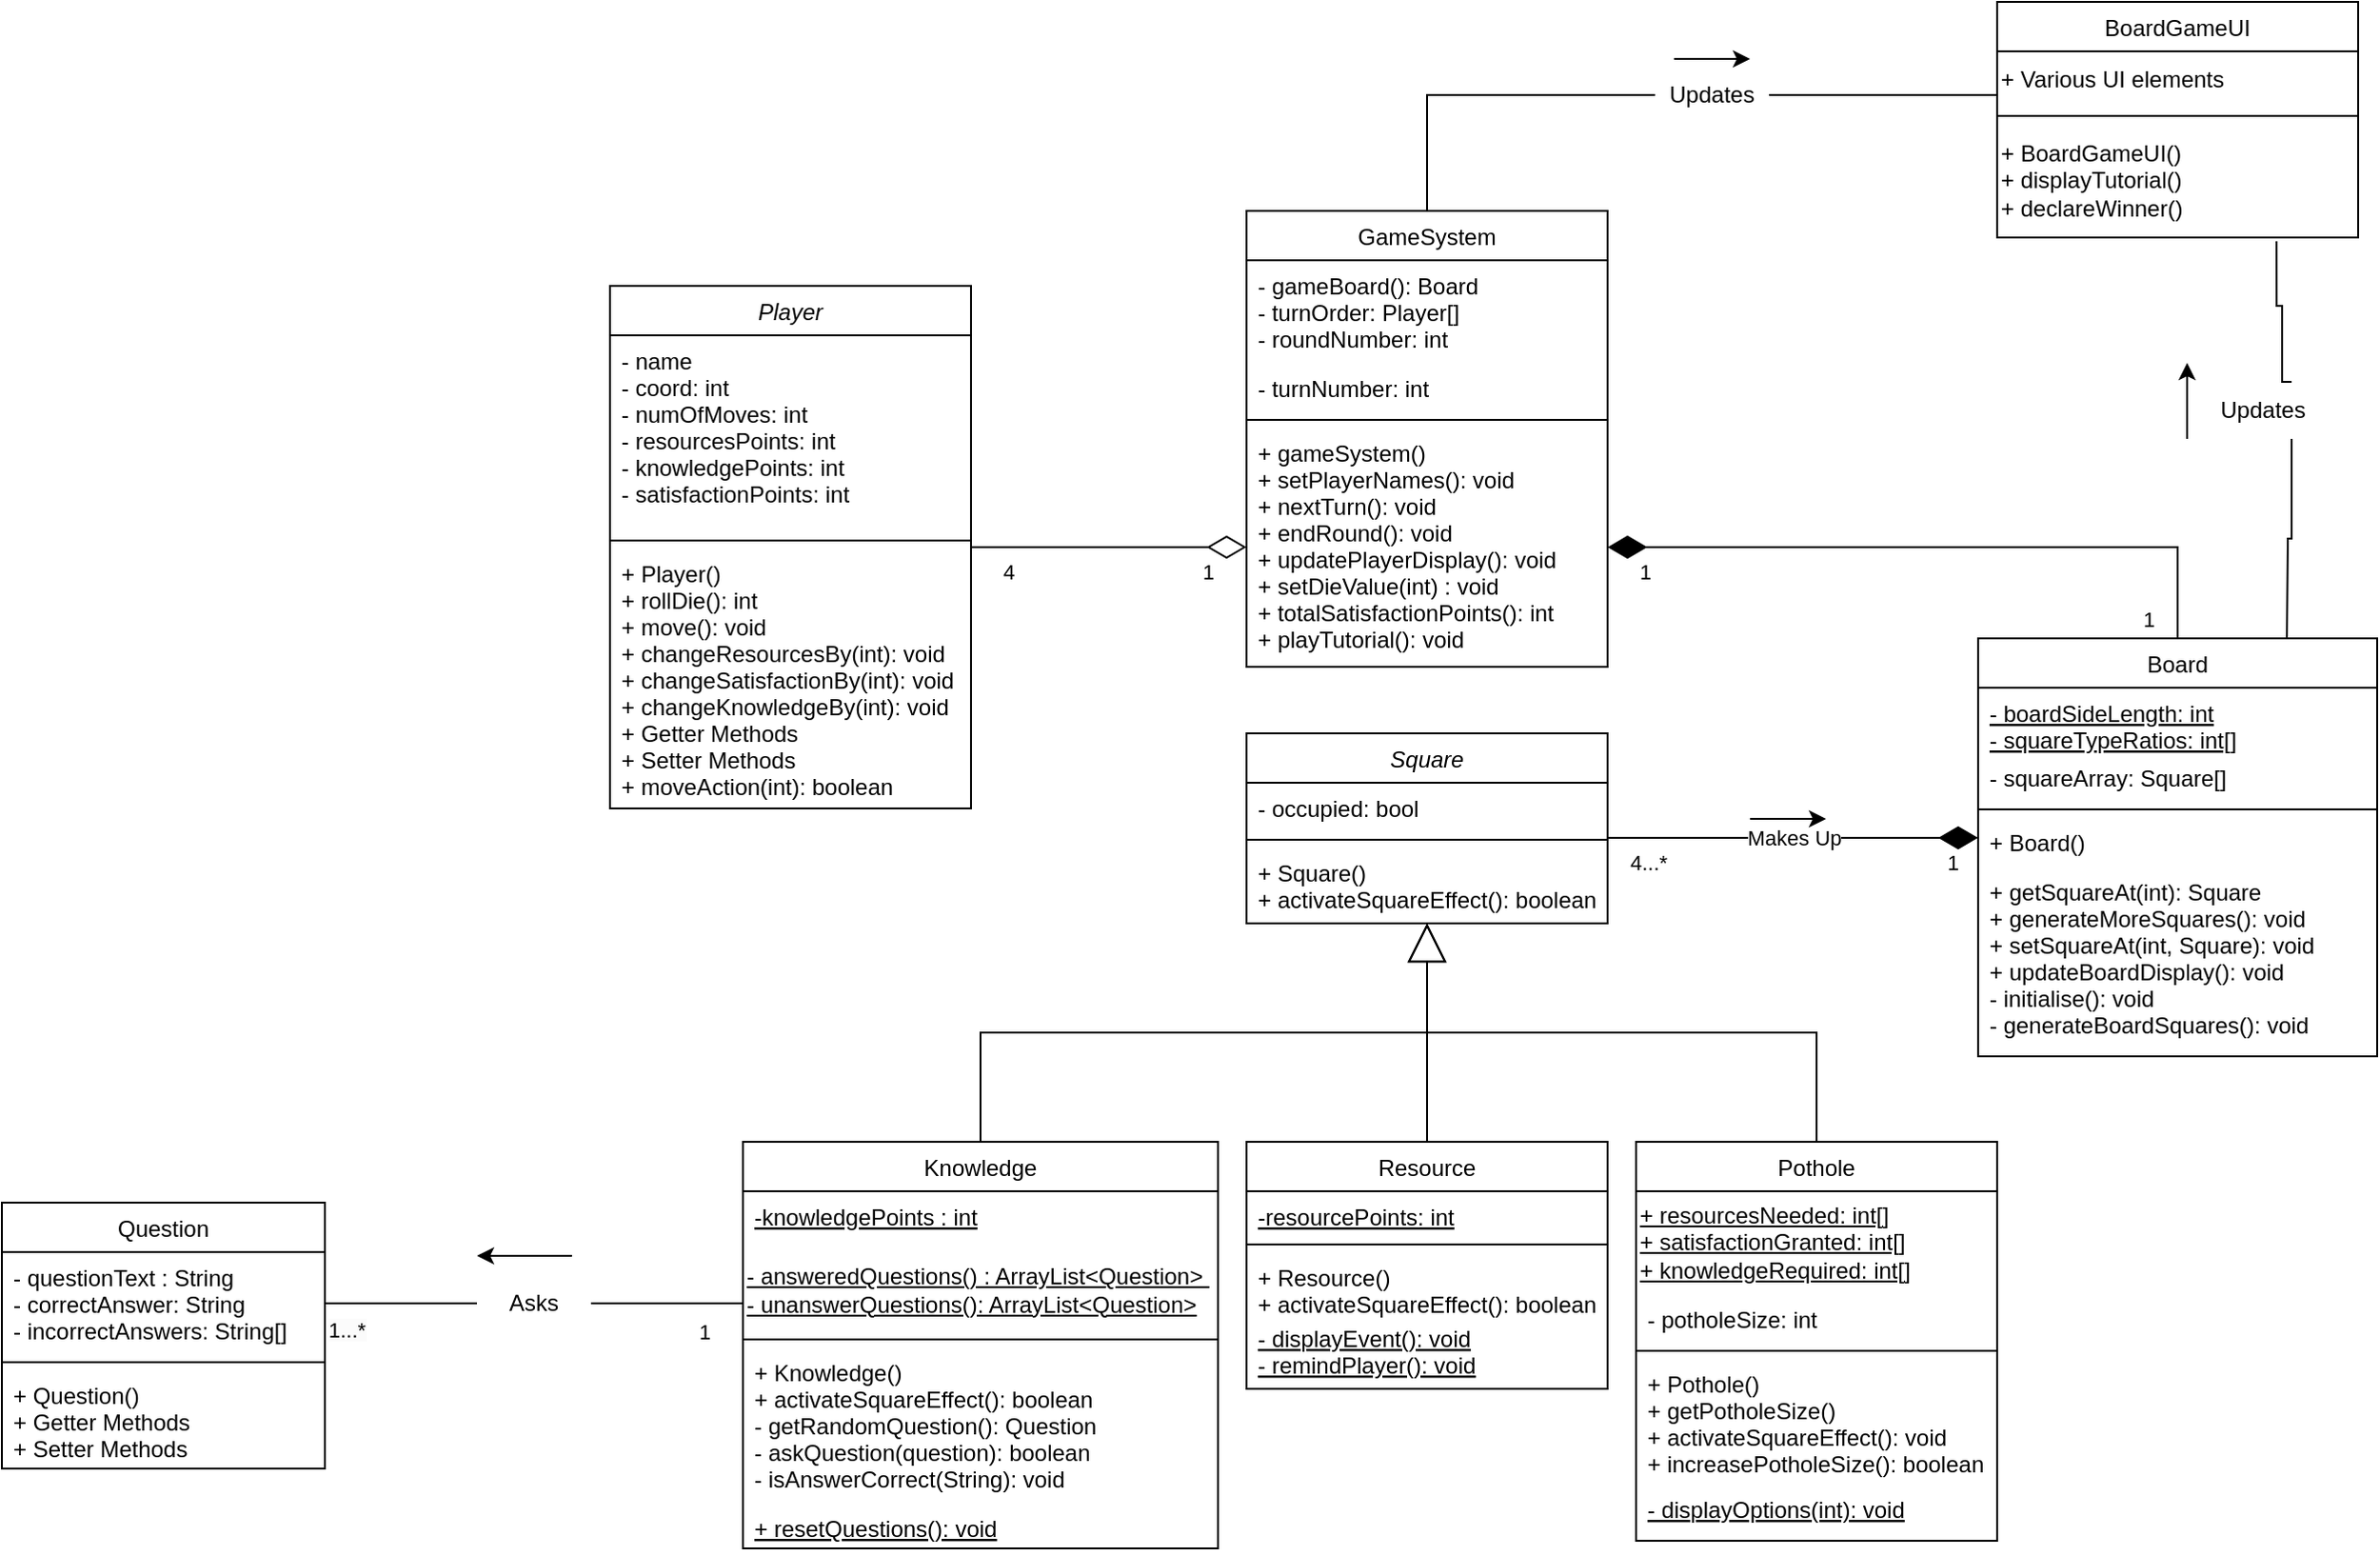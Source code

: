<mxfile version="24.9.0">
  <diagram id="C5RBs43oDa-KdzZeNtuy" name="Page-1">
    <mxGraphModel dx="3100" dy="2325" grid="1" gridSize="10" guides="1" tooltips="1" connect="1" arrows="1" fold="1" page="1" pageScale="1" pageWidth="827" pageHeight="1169" math="0" shadow="0">
      <root>
        <mxCell id="WIyWlLk6GJQsqaUBKTNV-0" />
        <mxCell id="WIyWlLk6GJQsqaUBKTNV-1" parent="WIyWlLk6GJQsqaUBKTNV-0" />
        <mxCell id="zkfFHV4jXpPFQw0GAbJ--0" value="Square" style="swimlane;fontStyle=2;align=center;verticalAlign=top;childLayout=stackLayout;horizontal=1;startSize=26;horizontalStack=0;resizeParent=1;resizeLast=0;collapsible=1;marginBottom=0;rounded=0;shadow=0;strokeWidth=1;" parent="WIyWlLk6GJQsqaUBKTNV-1" vertex="1">
          <mxGeometry x="215" y="145" width="190" height="100" as="geometry">
            <mxRectangle x="230" y="140" width="160" height="26" as="alternateBounds" />
          </mxGeometry>
        </mxCell>
        <mxCell id="zkfFHV4jXpPFQw0GAbJ--1" value="- occupied: bool" style="text;align=left;verticalAlign=top;spacingLeft=4;spacingRight=4;overflow=hidden;rotatable=0;points=[[0,0.5],[1,0.5]];portConstraint=eastwest;" parent="zkfFHV4jXpPFQw0GAbJ--0" vertex="1">
          <mxGeometry y="26" width="190" height="26" as="geometry" />
        </mxCell>
        <mxCell id="zkfFHV4jXpPFQw0GAbJ--4" value="" style="line;html=1;strokeWidth=1;align=left;verticalAlign=middle;spacingTop=-1;spacingLeft=3;spacingRight=3;rotatable=0;labelPosition=right;points=[];portConstraint=eastwest;" parent="zkfFHV4jXpPFQw0GAbJ--0" vertex="1">
          <mxGeometry y="52" width="190" height="8" as="geometry" />
        </mxCell>
        <mxCell id="zkfFHV4jXpPFQw0GAbJ--5" value="+ Square()&#xa;+ activateSquareEffect(): boolean" style="text;align=left;verticalAlign=top;spacingLeft=4;spacingRight=4;overflow=hidden;rotatable=0;points=[[0,0.5],[1,0.5]];portConstraint=eastwest;" parent="zkfFHV4jXpPFQw0GAbJ--0" vertex="1">
          <mxGeometry y="60" width="190" height="40" as="geometry" />
        </mxCell>
        <mxCell id="zkfFHV4jXpPFQw0GAbJ--6" value="Knowledge" style="swimlane;fontStyle=0;align=center;verticalAlign=top;childLayout=stackLayout;horizontal=1;startSize=26;horizontalStack=0;resizeParent=1;resizeLast=0;collapsible=1;marginBottom=0;rounded=0;shadow=0;strokeWidth=1;" parent="WIyWlLk6GJQsqaUBKTNV-1" vertex="1">
          <mxGeometry x="-50" y="360" width="250" height="214" as="geometry">
            <mxRectangle x="130" y="380" width="160" height="26" as="alternateBounds" />
          </mxGeometry>
        </mxCell>
        <mxCell id="zkfFHV4jXpPFQw0GAbJ--8" value="-knowledgePoints : int&#xa;" style="text;align=left;verticalAlign=top;spacingLeft=4;spacingRight=4;overflow=hidden;rotatable=0;points=[[0,0.5],[1,0.5]];portConstraint=eastwest;rounded=0;shadow=0;html=0;fontStyle=4" parent="zkfFHV4jXpPFQw0GAbJ--6" vertex="1">
          <mxGeometry y="26" width="250" height="30" as="geometry" />
        </mxCell>
        <mxCell id="tvutdW0yKNzAz1rQVRtP-0" value="&lt;u&gt;- answeredQuestions() : ArrayList&amp;lt;Question&amp;gt;&amp;nbsp;&lt;/u&gt;&lt;div&gt;&lt;u&gt;- unanswerQuestions(): ArrayList&amp;lt;Question&amp;gt;&lt;/u&gt;&lt;/div&gt;" style="text;html=1;align=left;verticalAlign=middle;whiteSpace=wrap;rounded=0;" parent="zkfFHV4jXpPFQw0GAbJ--6" vertex="1">
          <mxGeometry y="56" width="250" height="44" as="geometry" />
        </mxCell>
        <mxCell id="zkfFHV4jXpPFQw0GAbJ--9" value="" style="line;html=1;strokeWidth=1;align=left;verticalAlign=middle;spacingTop=-1;spacingLeft=3;spacingRight=3;rotatable=0;labelPosition=right;points=[];portConstraint=eastwest;" parent="zkfFHV4jXpPFQw0GAbJ--6" vertex="1">
          <mxGeometry y="100" width="250" height="8" as="geometry" />
        </mxCell>
        <mxCell id="zkfFHV4jXpPFQw0GAbJ--11" value="+ Knowledge()&#xa;+ activateSquareEffect(): boolean&#xa;- getRandomQuestion(): Question&#xa;- askQuestion(question): boolean&#xa;- isAnswerCorrect(String): void" style="text;align=left;verticalAlign=top;spacingLeft=4;spacingRight=4;overflow=hidden;rotatable=0;points=[[0,0.5],[1,0.5]];portConstraint=eastwest;fontStyle=0" parent="zkfFHV4jXpPFQw0GAbJ--6" vertex="1">
          <mxGeometry y="108" width="250" height="82" as="geometry" />
        </mxCell>
        <mxCell id="n6jKxMqCCG3yjD-b-ZIc-4" value="+ resetQuestions(): void" style="text;align=left;verticalAlign=top;spacingLeft=4;spacingRight=4;overflow=hidden;rotatable=0;points=[[0,0.5],[1,0.5]];portConstraint=eastwest;rounded=0;shadow=0;html=0;fontStyle=4" parent="zkfFHV4jXpPFQw0GAbJ--6" vertex="1">
          <mxGeometry y="190" width="250" height="24" as="geometry" />
        </mxCell>
        <mxCell id="zkfFHV4jXpPFQw0GAbJ--12" value="" style="endArrow=block;endSize=18;endFill=0;shadow=0;strokeWidth=1;rounded=0;curved=0;edgeStyle=elbowEdgeStyle;elbow=vertical;startSize=18;" parent="WIyWlLk6GJQsqaUBKTNV-1" source="zkfFHV4jXpPFQw0GAbJ--6" target="zkfFHV4jXpPFQw0GAbJ--0" edge="1">
          <mxGeometry width="160" relative="1" as="geometry">
            <mxPoint x="200" y="203" as="sourcePoint" />
            <mxPoint x="200" y="203" as="targetPoint" />
          </mxGeometry>
        </mxCell>
        <mxCell id="zkfFHV4jXpPFQw0GAbJ--13" value="Pothole" style="swimlane;fontStyle=0;align=center;verticalAlign=top;childLayout=stackLayout;horizontal=1;startSize=26;horizontalStack=0;resizeParent=1;resizeLast=0;collapsible=1;marginBottom=0;rounded=0;shadow=0;strokeWidth=1;" parent="WIyWlLk6GJQsqaUBKTNV-1" vertex="1">
          <mxGeometry x="420" y="360" width="190" height="210" as="geometry">
            <mxRectangle x="340" y="380" width="170" height="26" as="alternateBounds" />
          </mxGeometry>
        </mxCell>
        <mxCell id="bCXJ4Mm03UaGC8wNrFyx-11" value="&lt;u&gt;+ resourcesNeeded: int[]&lt;/u&gt;&lt;div&gt;&lt;u&gt;+ satisfactionGranted: int[]&lt;/u&gt;&lt;/div&gt;&lt;div&gt;&lt;u&gt;+ knowledgeRequired: int[]&lt;/u&gt;&lt;/div&gt;" style="text;html=1;align=left;verticalAlign=middle;whiteSpace=wrap;rounded=0;" parent="zkfFHV4jXpPFQw0GAbJ--13" vertex="1">
          <mxGeometry y="26" width="190" height="54" as="geometry" />
        </mxCell>
        <mxCell id="zkfFHV4jXpPFQw0GAbJ--14" value="- potholeSize: int" style="text;align=left;verticalAlign=top;spacingLeft=4;spacingRight=4;overflow=hidden;rotatable=0;points=[[0,0.5],[1,0.5]];portConstraint=eastwest;" parent="zkfFHV4jXpPFQw0GAbJ--13" vertex="1">
          <mxGeometry y="80" width="190" height="26" as="geometry" />
        </mxCell>
        <mxCell id="zkfFHV4jXpPFQw0GAbJ--15" value="" style="line;html=1;strokeWidth=1;align=left;verticalAlign=middle;spacingTop=-1;spacingLeft=3;spacingRight=3;rotatable=0;labelPosition=right;points=[];portConstraint=eastwest;" parent="zkfFHV4jXpPFQw0GAbJ--13" vertex="1">
          <mxGeometry y="106" width="190" height="8" as="geometry" />
        </mxCell>
        <mxCell id="RARG5RGRjb6oG-_tyjwV-2" value="+ Pothole()&#xa;+ getPotholeSize()&#xa;+ activateSquareEffect(): void&#xa;+ increasePotholeSize(): boolean" style="text;align=left;verticalAlign=top;spacingLeft=4;spacingRight=4;overflow=hidden;rotatable=0;points=[[0,0.5],[1,0.5]];portConstraint=eastwest;" parent="zkfFHV4jXpPFQw0GAbJ--13" vertex="1">
          <mxGeometry y="114" width="190" height="66" as="geometry" />
        </mxCell>
        <mxCell id="1" value="- displayOptions(int): void" style="text;align=left;verticalAlign=top;spacingLeft=4;spacingRight=4;overflow=hidden;rotatable=0;points=[[0,0.5],[1,0.5]];portConstraint=eastwest;fontStyle=4" parent="zkfFHV4jXpPFQw0GAbJ--13" vertex="1">
          <mxGeometry y="180" width="190" height="30" as="geometry" />
        </mxCell>
        <mxCell id="zkfFHV4jXpPFQw0GAbJ--16" value="" style="endArrow=block;endSize=18;endFill=0;shadow=0;strokeWidth=1;rounded=0;curved=0;edgeStyle=elbowEdgeStyle;elbow=vertical;startSize=18;" parent="WIyWlLk6GJQsqaUBKTNV-1" source="zkfFHV4jXpPFQw0GAbJ--13" target="zkfFHV4jXpPFQw0GAbJ--0" edge="1">
          <mxGeometry width="160" relative="1" as="geometry">
            <mxPoint x="210" y="373" as="sourcePoint" />
            <mxPoint x="310" y="271" as="targetPoint" />
          </mxGeometry>
        </mxCell>
        <mxCell id="zkfFHV4jXpPFQw0GAbJ--17" value="Board" style="swimlane;fontStyle=0;align=center;verticalAlign=top;childLayout=stackLayout;horizontal=1;startSize=26;horizontalStack=0;resizeParent=1;resizeLast=0;collapsible=1;marginBottom=0;rounded=0;shadow=0;strokeWidth=1;" parent="WIyWlLk6GJQsqaUBKTNV-1" vertex="1">
          <mxGeometry x="600" y="95" width="210" height="220" as="geometry">
            <mxRectangle x="550" y="140" width="160" height="26" as="alternateBounds" />
          </mxGeometry>
        </mxCell>
        <mxCell id="zkfFHV4jXpPFQw0GAbJ--18" value="- boardSideLength: int&#xa;- squareTypeRatios: int[]" style="text;align=left;verticalAlign=top;spacingLeft=4;spacingRight=4;overflow=hidden;rotatable=0;points=[[0,0.5],[1,0.5]];portConstraint=eastwest;fontStyle=4" parent="zkfFHV4jXpPFQw0GAbJ--17" vertex="1">
          <mxGeometry y="26" width="210" height="34" as="geometry" />
        </mxCell>
        <mxCell id="zkfFHV4jXpPFQw0GAbJ--19" value="- squareArray: Square[]" style="text;align=left;verticalAlign=top;spacingLeft=4;spacingRight=4;overflow=hidden;rotatable=0;points=[[0,0.5],[1,0.5]];portConstraint=eastwest;rounded=0;shadow=0;html=0;" parent="zkfFHV4jXpPFQw0GAbJ--17" vertex="1">
          <mxGeometry y="60" width="210" height="26" as="geometry" />
        </mxCell>
        <mxCell id="zkfFHV4jXpPFQw0GAbJ--23" value="" style="line;html=1;strokeWidth=1;align=left;verticalAlign=middle;spacingTop=-1;spacingLeft=3;spacingRight=3;rotatable=0;labelPosition=right;points=[];portConstraint=eastwest;" parent="zkfFHV4jXpPFQw0GAbJ--17" vertex="1">
          <mxGeometry y="86" width="210" height="8" as="geometry" />
        </mxCell>
        <mxCell id="zkfFHV4jXpPFQw0GAbJ--24" value="+ Board()" style="text;align=left;verticalAlign=top;spacingLeft=4;spacingRight=4;overflow=hidden;rotatable=0;points=[[0,0.5],[1,0.5]];portConstraint=eastwest;" parent="zkfFHV4jXpPFQw0GAbJ--17" vertex="1">
          <mxGeometry y="94" width="210" height="26" as="geometry" />
        </mxCell>
        <mxCell id="zkfFHV4jXpPFQw0GAbJ--25" value="+ getSquareAt(int): Square&#xa;+ generateMoreSquares(): void&#xa;+ setSquareAt(int, Square): void&#xa;+ updateBoardDisplay(): void&#xa;- initialise(): void&#xa;- generateBoardSquares(): void&#xa;" style="text;align=left;verticalAlign=top;spacingLeft=4;spacingRight=4;overflow=hidden;rotatable=0;points=[[0,0.5],[1,0.5]];portConstraint=eastwest;" parent="zkfFHV4jXpPFQw0GAbJ--17" vertex="1">
          <mxGeometry y="120" width="210" height="100" as="geometry" />
        </mxCell>
        <mxCell id="RARG5RGRjb6oG-_tyjwV-3" value="Resource" style="swimlane;fontStyle=0;align=center;verticalAlign=top;childLayout=stackLayout;horizontal=1;startSize=26;horizontalStack=0;resizeParent=1;resizeLast=0;collapsible=1;marginBottom=0;rounded=0;shadow=0;strokeWidth=1;" parent="WIyWlLk6GJQsqaUBKTNV-1" vertex="1">
          <mxGeometry x="215" y="360" width="190" height="130" as="geometry">
            <mxRectangle x="130" y="380" width="160" height="26" as="alternateBounds" />
          </mxGeometry>
        </mxCell>
        <mxCell id="RARG5RGRjb6oG-_tyjwV-4" value="-resourcePoints: int" style="text;align=left;verticalAlign=top;spacingLeft=4;spacingRight=4;overflow=hidden;rotatable=0;points=[[0,0.5],[1,0.5]];portConstraint=eastwest;rounded=0;shadow=0;html=0;fontStyle=4" parent="RARG5RGRjb6oG-_tyjwV-3" vertex="1">
          <mxGeometry y="26" width="190" height="24" as="geometry" />
        </mxCell>
        <mxCell id="RARG5RGRjb6oG-_tyjwV-5" value="" style="line;html=1;strokeWidth=1;align=left;verticalAlign=middle;spacingTop=-1;spacingLeft=3;spacingRight=3;rotatable=0;labelPosition=right;points=[];portConstraint=eastwest;" parent="RARG5RGRjb6oG-_tyjwV-3" vertex="1">
          <mxGeometry y="50" width="190" height="8" as="geometry" />
        </mxCell>
        <mxCell id="RARG5RGRjb6oG-_tyjwV-6" value="+ Resource()&#xa;+ activateSquareEffect(): boolean" style="text;align=left;verticalAlign=top;spacingLeft=4;spacingRight=4;overflow=hidden;rotatable=0;points=[[0,0.5],[1,0.5]];portConstraint=eastwest;fontStyle=0" parent="RARG5RGRjb6oG-_tyjwV-3" vertex="1">
          <mxGeometry y="58" width="190" height="32" as="geometry" />
        </mxCell>
        <mxCell id="0" value="- displayEvent(): void&#xa;- remindPlayer(): void" style="text;align=left;verticalAlign=top;spacingLeft=4;spacingRight=4;overflow=hidden;rotatable=0;points=[[0,0.5],[1,0.5]];portConstraint=eastwest;fontStyle=4" parent="RARG5RGRjb6oG-_tyjwV-3" vertex="1">
          <mxGeometry y="90" width="190" height="40" as="geometry" />
        </mxCell>
        <mxCell id="RARG5RGRjb6oG-_tyjwV-7" value="" style="endArrow=none;html=1;rounded=0;exitX=0.5;exitY=0;exitDx=0;exitDy=0;" parent="WIyWlLk6GJQsqaUBKTNV-1" source="RARG5RGRjb6oG-_tyjwV-3" edge="1">
          <mxGeometry width="50" height="50" relative="1" as="geometry">
            <mxPoint x="350" y="260" as="sourcePoint" />
            <mxPoint x="310" y="300" as="targetPoint" />
          </mxGeometry>
        </mxCell>
        <mxCell id="RARG5RGRjb6oG-_tyjwV-11" value="Makes Up" style="endArrow=diamondThin;html=1;endSize=18;startArrow=none;startSize=18;startFill=0;edgeStyle=orthogonalEdgeStyle;rounded=0;endFill=1;" parent="WIyWlLk6GJQsqaUBKTNV-1" source="zkfFHV4jXpPFQw0GAbJ--0" target="zkfFHV4jXpPFQw0GAbJ--17" edge="1">
          <mxGeometry relative="1" as="geometry">
            <mxPoint x="410" y="240" as="sourcePoint" />
            <mxPoint x="570" y="240" as="targetPoint" />
            <mxPoint as="offset" />
            <Array as="points">
              <mxPoint x="450" y="200" />
              <mxPoint x="450" y="200" />
            </Array>
          </mxGeometry>
        </mxCell>
        <mxCell id="RARG5RGRjb6oG-_tyjwV-12" value="4...*" style="edgeLabel;resizable=0;html=1;align=left;verticalAlign=top;" parent="RARG5RGRjb6oG-_tyjwV-11" connectable="0" vertex="1">
          <mxGeometry x="-1" relative="1" as="geometry">
            <mxPoint x="10" as="offset" />
          </mxGeometry>
        </mxCell>
        <mxCell id="RARG5RGRjb6oG-_tyjwV-13" value="1" style="edgeLabel;resizable=0;html=1;align=right;verticalAlign=top;" parent="RARG5RGRjb6oG-_tyjwV-11" connectable="0" vertex="1">
          <mxGeometry x="1" relative="1" as="geometry">
            <mxPoint x="-10" as="offset" />
          </mxGeometry>
        </mxCell>
        <mxCell id="RARG5RGRjb6oG-_tyjwV-14" value="" style="endArrow=classic;html=1;rounded=0;" parent="WIyWlLk6GJQsqaUBKTNV-1" edge="1">
          <mxGeometry width="50" height="50" relative="1" as="geometry">
            <mxPoint x="480" y="190" as="sourcePoint" />
            <mxPoint x="520" y="190" as="targetPoint" />
          </mxGeometry>
        </mxCell>
        <mxCell id="RARG5RGRjb6oG-_tyjwV-17" value="Player" style="swimlane;fontStyle=2;align=center;verticalAlign=top;childLayout=stackLayout;horizontal=1;startSize=26;horizontalStack=0;resizeParent=1;resizeLast=0;collapsible=1;marginBottom=0;rounded=0;shadow=0;strokeWidth=1;" parent="WIyWlLk6GJQsqaUBKTNV-1" vertex="1">
          <mxGeometry x="-120" y="-90.5" width="190" height="275" as="geometry">
            <mxRectangle x="230" y="140" width="160" height="26" as="alternateBounds" />
          </mxGeometry>
        </mxCell>
        <mxCell id="RARG5RGRjb6oG-_tyjwV-18" value="- name&#xa;- coord: int&#xa;- numOfMoves: int&#xa;- resourcesPoints: int&#xa;- knowledgePoints: int&#xa;- satisfactionPoints: int&#xa;" style="text;align=left;verticalAlign=top;spacingLeft=4;spacingRight=4;overflow=hidden;rotatable=0;points=[[0,0.5],[1,0.5]];portConstraint=eastwest;" parent="RARG5RGRjb6oG-_tyjwV-17" vertex="1">
          <mxGeometry y="26" width="190" height="104" as="geometry" />
        </mxCell>
        <mxCell id="RARG5RGRjb6oG-_tyjwV-19" value="" style="line;html=1;strokeWidth=1;align=left;verticalAlign=middle;spacingTop=-1;spacingLeft=3;spacingRight=3;rotatable=0;labelPosition=right;points=[];portConstraint=eastwest;" parent="RARG5RGRjb6oG-_tyjwV-17" vertex="1">
          <mxGeometry y="130" width="190" height="8" as="geometry" />
        </mxCell>
        <mxCell id="RARG5RGRjb6oG-_tyjwV-20" value="+ Player()&#xa;+ rollDie(): int&#xa;+ move(): void&#xa;+ changeResourcesBy(int): void&#xa;+ changeSatisfactionBy(int): void&#xa;+ changeKnowledgeBy(int): void&#xa;+ Getter Methods&#xa;+ Setter Methods&#xa;+ moveAction(int): boolean&#xa; " style="text;align=left;verticalAlign=top;spacingLeft=4;spacingRight=4;overflow=hidden;rotatable=0;points=[[0,0.5],[1,0.5]];portConstraint=eastwest;fontColor=#000000;" parent="RARG5RGRjb6oG-_tyjwV-17" vertex="1">
          <mxGeometry y="138" width="190" height="132" as="geometry" />
        </mxCell>
        <mxCell id="n6jKxMqCCG3yjD-b-ZIc-0" value="Question" style="swimlane;fontStyle=0;align=center;verticalAlign=top;childLayout=stackLayout;horizontal=1;startSize=26;horizontalStack=0;resizeParent=1;resizeLast=0;collapsible=1;marginBottom=0;rounded=0;shadow=0;strokeWidth=1;" parent="WIyWlLk6GJQsqaUBKTNV-1" vertex="1">
          <mxGeometry x="-440" y="392" width="170" height="140" as="geometry">
            <mxRectangle x="130" y="380" width="160" height="26" as="alternateBounds" />
          </mxGeometry>
        </mxCell>
        <mxCell id="n6jKxMqCCG3yjD-b-ZIc-1" value="- questionText : String&#xa;- correctAnswer: String&#xa;- incorrectAnswers: String[]" style="text;align=left;verticalAlign=top;spacingLeft=4;spacingRight=4;overflow=hidden;rotatable=0;points=[[0,0.5],[1,0.5]];portConstraint=eastwest;rounded=0;shadow=0;html=0;fontStyle=0" parent="n6jKxMqCCG3yjD-b-ZIc-0" vertex="1">
          <mxGeometry y="26" width="170" height="54" as="geometry" />
        </mxCell>
        <mxCell id="n6jKxMqCCG3yjD-b-ZIc-2" value="" style="line;html=1;strokeWidth=1;align=left;verticalAlign=middle;spacingTop=-1;spacingLeft=3;spacingRight=3;rotatable=0;labelPosition=right;points=[];portConstraint=eastwest;" parent="n6jKxMqCCG3yjD-b-ZIc-0" vertex="1">
          <mxGeometry y="80" width="170" height="8" as="geometry" />
        </mxCell>
        <mxCell id="n6jKxMqCCG3yjD-b-ZIc-3" value="+ Question()&#xa;+ Getter Methods&#xa;+ Setter Methods" style="text;align=left;verticalAlign=top;spacingLeft=4;spacingRight=4;overflow=hidden;rotatable=0;points=[[0,0.5],[1,0.5]];portConstraint=eastwest;" parent="n6jKxMqCCG3yjD-b-ZIc-0" vertex="1">
          <mxGeometry y="88" width="170" height="52" as="geometry" />
        </mxCell>
        <mxCell id="tvutdW0yKNzAz1rQVRtP-1" style="edgeStyle=orthogonalEdgeStyle;rounded=0;orthogonalLoop=1;jettySize=auto;html=1;exitX=1;exitY=0.5;exitDx=0;exitDy=0;entryX=0;entryY=0.75;entryDx=0;entryDy=0;endArrow=none;endFill=0;" parent="WIyWlLk6GJQsqaUBKTNV-1" source="bCXJ4Mm03UaGC8wNrFyx-22" target="tvutdW0yKNzAz1rQVRtP-0" edge="1">
          <mxGeometry relative="1" as="geometry">
            <Array as="points">
              <mxPoint x="-50" y="445" />
            </Array>
          </mxGeometry>
        </mxCell>
        <mxCell id="tvutdW0yKNzAz1rQVRtP-5" value="GameSystem" style="swimlane;fontStyle=0;align=center;verticalAlign=top;childLayout=stackLayout;horizontal=1;startSize=26;horizontalStack=0;resizeParent=1;resizeLast=0;collapsible=1;marginBottom=0;rounded=0;shadow=0;strokeWidth=1;" parent="WIyWlLk6GJQsqaUBKTNV-1" vertex="1">
          <mxGeometry x="215" y="-130" width="190" height="240" as="geometry">
            <mxRectangle x="550" y="140" width="160" height="26" as="alternateBounds" />
          </mxGeometry>
        </mxCell>
        <mxCell id="tvutdW0yKNzAz1rQVRtP-8" value="- gameBoard(): Board &#xa;- turnOrder: Player[]&#xa;- roundNumber: int" style="text;align=left;verticalAlign=top;spacingLeft=4;spacingRight=4;overflow=hidden;rotatable=0;points=[[0,0.5],[1,0.5]];portConstraint=eastwest;rounded=0;shadow=0;html=0;" parent="tvutdW0yKNzAz1rQVRtP-5" vertex="1">
          <mxGeometry y="26" width="190" height="54" as="geometry" />
        </mxCell>
        <mxCell id="tvutdW0yKNzAz1rQVRtP-9" value="- turnNumber: int" style="text;align=left;verticalAlign=top;spacingLeft=4;spacingRight=4;overflow=hidden;rotatable=0;points=[[0,0.5],[1,0.5]];portConstraint=eastwest;rounded=0;shadow=0;html=0;" parent="tvutdW0yKNzAz1rQVRtP-5" vertex="1">
          <mxGeometry y="80" width="190" height="26" as="geometry" />
        </mxCell>
        <mxCell id="tvutdW0yKNzAz1rQVRtP-10" value="" style="line;html=1;strokeWidth=1;align=left;verticalAlign=middle;spacingTop=-1;spacingLeft=3;spacingRight=3;rotatable=0;labelPosition=right;points=[];portConstraint=eastwest;" parent="tvutdW0yKNzAz1rQVRtP-5" vertex="1">
          <mxGeometry y="106" width="190" height="8" as="geometry" />
        </mxCell>
        <mxCell id="tvutdW0yKNzAz1rQVRtP-12" value="+ gameSystem()&#xa;+ setPlayerNames(): void&#xa;+ nextTurn(): void&#xa;+ endRound(): void &#xa;+ updatePlayerDisplay(): void&#xa;+ setDieValue(int) : void&#xa;+ totalSatisfactionPoints(): int&#xa;+ playTutorial(): void&#xa;&#xa;" style="text;align=left;verticalAlign=top;spacingLeft=4;spacingRight=4;overflow=hidden;rotatable=0;points=[[0,0.5],[1,0.5]];portConstraint=eastwest;" parent="tvutdW0yKNzAz1rQVRtP-5" vertex="1">
          <mxGeometry y="114" width="190" height="126" as="geometry" />
        </mxCell>
        <mxCell id="tvutdW0yKNzAz1rQVRtP-14" style="edgeStyle=orthogonalEdgeStyle;rounded=0;orthogonalLoop=1;jettySize=auto;html=1;exitX=1;exitY=0.5;exitDx=0;exitDy=0;entryX=0.5;entryY=0;entryDx=0;entryDy=0;endArrow=none;endFill=0;startArrow=diamondThin;startFill=1;endSize=18;startSize=18;" parent="WIyWlLk6GJQsqaUBKTNV-1" source="tvutdW0yKNzAz1rQVRtP-12" target="zkfFHV4jXpPFQw0GAbJ--17" edge="1">
          <mxGeometry relative="1" as="geometry" />
        </mxCell>
        <mxCell id="tvutdW0yKNzAz1rQVRtP-15" style="edgeStyle=orthogonalEdgeStyle;rounded=0;orthogonalLoop=1;jettySize=auto;html=1;exitX=0;exitY=0.5;exitDx=0;exitDy=0;endArrow=none;endFill=0;startArrow=diamondThin;startFill=0;endSize=18;startSize=18;" parent="WIyWlLk6GJQsqaUBKTNV-1" source="tvutdW0yKNzAz1rQVRtP-12" target="RARG5RGRjb6oG-_tyjwV-17" edge="1">
          <mxGeometry relative="1" as="geometry" />
        </mxCell>
        <mxCell id="bCXJ4Mm03UaGC8wNrFyx-8" style="edgeStyle=orthogonalEdgeStyle;rounded=0;orthogonalLoop=1;jettySize=auto;html=1;entryX=0.5;entryY=0;entryDx=0;entryDy=0;endArrow=none;endFill=0;" parent="WIyWlLk6GJQsqaUBKTNV-1" source="bCXJ4Mm03UaGC8wNrFyx-12" target="tvutdW0yKNzAz1rQVRtP-5" edge="1">
          <mxGeometry relative="1" as="geometry" />
        </mxCell>
        <mxCell id="bCXJ4Mm03UaGC8wNrFyx-1" value="BoardGameUI" style="swimlane;fontStyle=0;align=center;verticalAlign=top;childLayout=stackLayout;horizontal=1;startSize=26;horizontalStack=0;resizeParent=1;resizeLast=0;collapsible=1;marginBottom=0;rounded=0;shadow=0;strokeWidth=1;" parent="WIyWlLk6GJQsqaUBKTNV-1" vertex="1">
          <mxGeometry x="610" y="-240" width="190" height="124" as="geometry">
            <mxRectangle x="550" y="140" width="160" height="26" as="alternateBounds" />
          </mxGeometry>
        </mxCell>
        <mxCell id="bCXJ4Mm03UaGC8wNrFyx-6" value="+ Various UI elements" style="text;html=1;align=left;verticalAlign=middle;whiteSpace=wrap;rounded=0;" parent="bCXJ4Mm03UaGC8wNrFyx-1" vertex="1">
          <mxGeometry y="26" width="190" height="30" as="geometry" />
        </mxCell>
        <mxCell id="bCXJ4Mm03UaGC8wNrFyx-4" value="" style="line;html=1;strokeWidth=1;align=left;verticalAlign=middle;spacingTop=-1;spacingLeft=3;spacingRight=3;rotatable=0;labelPosition=right;points=[];portConstraint=eastwest;" parent="bCXJ4Mm03UaGC8wNrFyx-1" vertex="1">
          <mxGeometry y="56" width="190" height="8" as="geometry" />
        </mxCell>
        <mxCell id="bCXJ4Mm03UaGC8wNrFyx-7" value="+ BoardGameUI()&lt;div&gt;+ displayTutorial()&lt;/div&gt;&lt;div&gt;+ declareWinner()&lt;/div&gt;" style="text;html=1;align=left;verticalAlign=middle;resizable=0;points=[];autosize=1;strokeColor=none;fillColor=none;" parent="bCXJ4Mm03UaGC8wNrFyx-1" vertex="1">
          <mxGeometry y="64" width="190" height="60" as="geometry" />
        </mxCell>
        <mxCell id="bCXJ4Mm03UaGC8wNrFyx-9" value="" style="endArrow=none;html=1;rounded=0;exitX=0.75;exitY=0;exitDx=0;exitDy=0;edgeStyle=orthogonalEdgeStyle;entryX=0.774;entryY=1.033;entryDx=0;entryDy=0;entryPerimeter=0;" parent="WIyWlLk6GJQsqaUBKTNV-1" source="bCXJ4Mm03UaGC8wNrFyx-17" target="bCXJ4Mm03UaGC8wNrFyx-7" edge="1">
          <mxGeometry width="50" height="50" relative="1" as="geometry">
            <mxPoint x="762.5" y="95" as="sourcePoint" />
            <mxPoint x="700" y="-80" as="targetPoint" />
            <Array as="points">
              <mxPoint x="760" y="-40" />
              <mxPoint x="760" y="-80" />
              <mxPoint x="757" y="-80" />
            </Array>
          </mxGeometry>
        </mxCell>
        <mxCell id="bCXJ4Mm03UaGC8wNrFyx-13" value="" style="edgeStyle=orthogonalEdgeStyle;rounded=0;orthogonalLoop=1;jettySize=auto;html=1;entryX=1;entryY=0.5;entryDx=0;entryDy=0;endArrow=none;endFill=0;" parent="WIyWlLk6GJQsqaUBKTNV-1" source="bCXJ4Mm03UaGC8wNrFyx-1" target="bCXJ4Mm03UaGC8wNrFyx-12" edge="1">
          <mxGeometry relative="1" as="geometry">
            <mxPoint x="610" y="-190" as="sourcePoint" />
            <mxPoint x="310" y="-130" as="targetPoint" />
            <Array as="points">
              <mxPoint x="580" y="-191" />
              <mxPoint x="580" y="-191" />
            </Array>
          </mxGeometry>
        </mxCell>
        <mxCell id="bCXJ4Mm03UaGC8wNrFyx-12" value="Updates" style="text;html=1;align=center;verticalAlign=middle;whiteSpace=wrap;rounded=0;" parent="WIyWlLk6GJQsqaUBKTNV-1" vertex="1">
          <mxGeometry x="430" y="-206" width="60" height="30" as="geometry" />
        </mxCell>
        <mxCell id="bCXJ4Mm03UaGC8wNrFyx-15" value="" style="endArrow=classic;html=1;rounded=0;" parent="WIyWlLk6GJQsqaUBKTNV-1" edge="1">
          <mxGeometry width="50" height="50" relative="1" as="geometry">
            <mxPoint x="440" y="-210" as="sourcePoint" />
            <mxPoint x="480" y="-210" as="targetPoint" />
          </mxGeometry>
        </mxCell>
        <mxCell id="bCXJ4Mm03UaGC8wNrFyx-18" value="" style="endArrow=none;html=1;rounded=0;entryX=0.75;entryY=1;entryDx=0;entryDy=0;exitX=0.75;exitY=0;exitDx=0;exitDy=0;edgeStyle=orthogonalEdgeStyle;" parent="WIyWlLk6GJQsqaUBKTNV-1" target="bCXJ4Mm03UaGC8wNrFyx-17" edge="1">
          <mxGeometry width="50" height="50" relative="1" as="geometry">
            <mxPoint x="762.5" y="95" as="sourcePoint" />
            <mxPoint x="757.5" y="-140" as="targetPoint" />
          </mxGeometry>
        </mxCell>
        <mxCell id="bCXJ4Mm03UaGC8wNrFyx-17" value="Updates" style="text;html=1;align=center;verticalAlign=middle;whiteSpace=wrap;rounded=0;" parent="WIyWlLk6GJQsqaUBKTNV-1" vertex="1">
          <mxGeometry x="720" y="-40" width="60" height="30" as="geometry" />
        </mxCell>
        <mxCell id="bCXJ4Mm03UaGC8wNrFyx-19" value="" style="endArrow=classic;html=1;rounded=0;" parent="WIyWlLk6GJQsqaUBKTNV-1" edge="1">
          <mxGeometry width="50" height="50" relative="1" as="geometry">
            <mxPoint x="710" y="-10" as="sourcePoint" />
            <mxPoint x="710" y="-50" as="targetPoint" />
          </mxGeometry>
        </mxCell>
        <mxCell id="bCXJ4Mm03UaGC8wNrFyx-20" value="4" style="text;html=1;align=center;verticalAlign=middle;whiteSpace=wrap;rounded=0;fontSize=11;" parent="WIyWlLk6GJQsqaUBKTNV-1" vertex="1">
          <mxGeometry x="70" y="50" width="40" height="20" as="geometry" />
        </mxCell>
        <mxCell id="bCXJ4Mm03UaGC8wNrFyx-21" value="1" style="text;html=1;align=center;verticalAlign=middle;whiteSpace=wrap;rounded=0;fontSize=11;" parent="WIyWlLk6GJQsqaUBKTNV-1" vertex="1">
          <mxGeometry x="175" y="50" width="40" height="20" as="geometry" />
        </mxCell>
        <mxCell id="bCXJ4Mm03UaGC8wNrFyx-23" value="" style="edgeStyle=orthogonalEdgeStyle;rounded=0;orthogonalLoop=1;jettySize=auto;html=1;exitX=1;exitY=0.5;exitDx=0;exitDy=0;entryX=0;entryY=0.5;entryDx=0;entryDy=0;endArrow=none;endFill=0;" parent="WIyWlLk6GJQsqaUBKTNV-1" source="n6jKxMqCCG3yjD-b-ZIc-1" target="bCXJ4Mm03UaGC8wNrFyx-22" edge="1">
          <mxGeometry relative="1" as="geometry">
            <mxPoint x="-270" y="445" as="sourcePoint" />
            <mxPoint x="-50" y="449" as="targetPoint" />
          </mxGeometry>
        </mxCell>
        <mxCell id="bCXJ4Mm03UaGC8wNrFyx-22" value="Asks" style="text;html=1;align=center;verticalAlign=middle;whiteSpace=wrap;rounded=0;" parent="WIyWlLk6GJQsqaUBKTNV-1" vertex="1">
          <mxGeometry x="-190" y="430" width="60" height="30" as="geometry" />
        </mxCell>
        <mxCell id="bCXJ4Mm03UaGC8wNrFyx-24" value="" style="endArrow=classic;html=1;rounded=0;" parent="WIyWlLk6GJQsqaUBKTNV-1" edge="1">
          <mxGeometry width="50" height="50" relative="1" as="geometry">
            <mxPoint x="-140" y="420" as="sourcePoint" />
            <mxPoint x="-190" y="420" as="targetPoint" />
          </mxGeometry>
        </mxCell>
        <mxCell id="bCXJ4Mm03UaGC8wNrFyx-25" value="1" style="text;html=1;align=center;verticalAlign=middle;whiteSpace=wrap;rounded=0;fontSize=11;" parent="WIyWlLk6GJQsqaUBKTNV-1" vertex="1">
          <mxGeometry x="405" y="50" width="40" height="20" as="geometry" />
        </mxCell>
        <mxCell id="bCXJ4Mm03UaGC8wNrFyx-26" value="1" style="text;html=1;align=center;verticalAlign=middle;whiteSpace=wrap;rounded=0;fontSize=11;" parent="WIyWlLk6GJQsqaUBKTNV-1" vertex="1">
          <mxGeometry x="670" y="75" width="40" height="20" as="geometry" />
        </mxCell>
        <mxCell id="bCXJ4Mm03UaGC8wNrFyx-27" value="&lt;span style=&quot;color: rgb(0, 0, 0); font-family: Helvetica; font-size: 11px; font-style: normal; font-variant-ligatures: normal; font-variant-caps: normal; font-weight: 400; letter-spacing: normal; orphans: 2; text-align: center; text-indent: 0px; text-transform: none; widows: 2; word-spacing: 0px; -webkit-text-stroke-width: 0px; white-space: normal; background-color: rgb(251, 251, 251); text-decoration-thickness: initial; text-decoration-style: initial; text-decoration-color: initial; display: inline !important; float: none;&quot;&gt;1...*&lt;/span&gt;" style="text;whiteSpace=wrap;html=1;" parent="WIyWlLk6GJQsqaUBKTNV-1" vertex="1">
          <mxGeometry x="-270" y="445" width="40" height="40" as="geometry" />
        </mxCell>
        <mxCell id="bCXJ4Mm03UaGC8wNrFyx-28" value="1" style="text;html=1;align=center;verticalAlign=middle;whiteSpace=wrap;rounded=0;fontSize=11;" parent="WIyWlLk6GJQsqaUBKTNV-1" vertex="1">
          <mxGeometry x="-90" y="450" width="40" height="20" as="geometry" />
        </mxCell>
      </root>
    </mxGraphModel>
  </diagram>
</mxfile>
